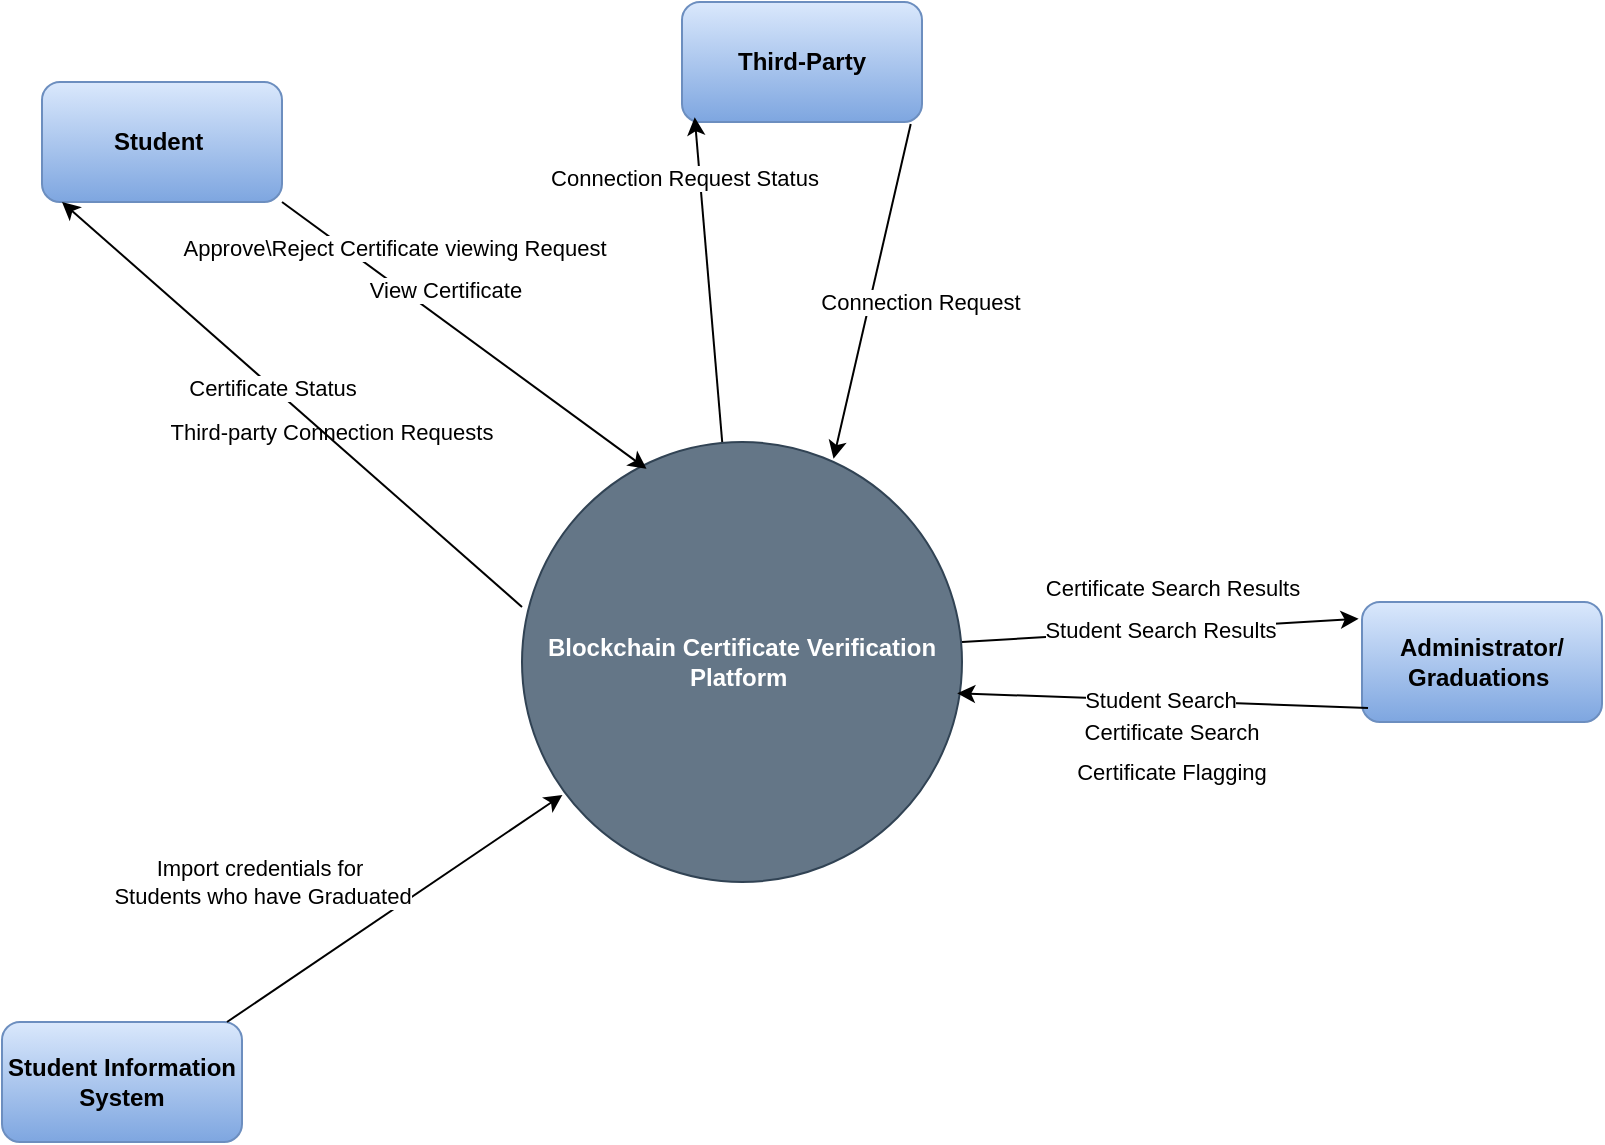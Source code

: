 <mxfile version="24.9.1">
  <diagram name="Page-1" id="Oa7Yo6Q5viyvI4PZw_Jx">
    <mxGraphModel dx="875" dy="464" grid="1" gridSize="10" guides="1" tooltips="1" connect="1" arrows="1" fold="1" page="1" pageScale="1" pageWidth="850" pageHeight="1100" math="0" shadow="0">
      <root>
        <mxCell id="0" />
        <mxCell id="1" parent="0" />
        <mxCell id="lTOfxialVhdVEtE5bD-L-1" value="&lt;b&gt;Blockchain Certificate Verification Platform&amp;nbsp;&lt;/b&gt;" style="ellipse;whiteSpace=wrap;html=1;aspect=fixed;fillColor=#647687;strokeColor=#314354;fontColor=#ffffff;" vertex="1" parent="1">
          <mxGeometry x="360" y="220" width="220" height="220" as="geometry" />
        </mxCell>
        <mxCell id="lTOfxialVhdVEtE5bD-L-2" value="&lt;b&gt;Student&amp;nbsp;&lt;/b&gt;" style="rounded=1;whiteSpace=wrap;html=1;fillColor=#dae8fc;strokeColor=#6c8ebf;gradientColor=#7ea6e0;" vertex="1" parent="1">
          <mxGeometry x="120" y="40" width="120" height="60" as="geometry" />
        </mxCell>
        <mxCell id="lTOfxialVhdVEtE5bD-L-3" value="" style="endArrow=classic;html=1;rounded=0;exitX=1;exitY=1;exitDx=0;exitDy=0;entryX=0.283;entryY=0.061;entryDx=0;entryDy=0;entryPerimeter=0;" edge="1" parent="1" source="lTOfxialVhdVEtE5bD-L-2" target="lTOfxialVhdVEtE5bD-L-1">
          <mxGeometry width="50" height="50" relative="1" as="geometry">
            <mxPoint x="120" y="170" as="sourcePoint" />
            <mxPoint x="170" y="120" as="targetPoint" />
            <Array as="points" />
          </mxGeometry>
        </mxCell>
        <mxCell id="lTOfxialVhdVEtE5bD-L-4" value="View Certificate&amp;nbsp;" style="edgeLabel;html=1;align=center;verticalAlign=middle;resizable=0;points=[];" vertex="1" connectable="0" parent="lTOfxialVhdVEtE5bD-L-3">
          <mxGeometry x="0.316" y="-1" relative="1" as="geometry">
            <mxPoint x="-36" y="-45" as="offset" />
          </mxGeometry>
        </mxCell>
        <mxCell id="lTOfxialVhdVEtE5bD-L-6" value="Approve\Reject Certificate viewing Request" style="edgeLabel;html=1;align=center;verticalAlign=middle;resizable=0;points=[];" vertex="1" connectable="0" parent="1">
          <mxGeometry x="309.998" y="150.003" as="geometry">
            <mxPoint x="-14" y="-27" as="offset" />
          </mxGeometry>
        </mxCell>
        <mxCell id="lTOfxialVhdVEtE5bD-L-8" value="" style="endArrow=classic;html=1;rounded=0;exitX=0;exitY=0.375;exitDx=0;exitDy=0;exitPerimeter=0;" edge="1" parent="1" source="lTOfxialVhdVEtE5bD-L-1">
          <mxGeometry width="50" height="50" relative="1" as="geometry">
            <mxPoint x="80" y="150" as="sourcePoint" />
            <mxPoint x="130" y="100" as="targetPoint" />
          </mxGeometry>
        </mxCell>
        <mxCell id="lTOfxialVhdVEtE5bD-L-10" value="Certificate Status" style="edgeLabel;html=1;align=center;verticalAlign=middle;resizable=0;points=[];" vertex="1" connectable="0" parent="lTOfxialVhdVEtE5bD-L-8">
          <mxGeometry x="0.079" y="1" relative="1" as="geometry">
            <mxPoint y="-1" as="offset" />
          </mxGeometry>
        </mxCell>
        <mxCell id="lTOfxialVhdVEtE5bD-L-11" value="&lt;font style=&quot;font-size: 11px;&quot;&gt;Third-party Connection Requests&lt;/font&gt;" style="text;html=1;align=center;verticalAlign=middle;whiteSpace=wrap;rounded=0;fontStyle=0" vertex="1" parent="1">
          <mxGeometry x="170" y="200" width="190" height="30" as="geometry" />
        </mxCell>
        <mxCell id="lTOfxialVhdVEtE5bD-L-12" value="&lt;b&gt;Third-Party&lt;/b&gt;" style="rounded=1;whiteSpace=wrap;html=1;fillColor=#dae8fc;strokeColor=#6c8ebf;gradientColor=#7ea6e0;" vertex="1" parent="1">
          <mxGeometry x="440" width="120" height="60" as="geometry" />
        </mxCell>
        <mxCell id="lTOfxialVhdVEtE5bD-L-13" value="" style="endArrow=classic;html=1;rounded=0;exitX=0.455;exitY=0;exitDx=0;exitDy=0;exitPerimeter=0;entryX=0.053;entryY=0.961;entryDx=0;entryDy=0;entryPerimeter=0;" edge="1" parent="1" source="lTOfxialVhdVEtE5bD-L-1" target="lTOfxialVhdVEtE5bD-L-12">
          <mxGeometry width="50" height="50" relative="1" as="geometry">
            <mxPoint x="490" y="190" as="sourcePoint" />
            <mxPoint x="570" y="90" as="targetPoint" />
          </mxGeometry>
        </mxCell>
        <mxCell id="lTOfxialVhdVEtE5bD-L-14" value="Connection Request Status" style="edgeLabel;html=1;align=center;verticalAlign=middle;resizable=0;points=[];" vertex="1" connectable="0" parent="lTOfxialVhdVEtE5bD-L-13">
          <mxGeometry x="0.567" y="1" relative="1" as="geometry">
            <mxPoint x="-8" y="-5" as="offset" />
          </mxGeometry>
        </mxCell>
        <mxCell id="lTOfxialVhdVEtE5bD-L-15" value="" style="endArrow=classic;html=1;rounded=0;exitX=0.953;exitY=1.017;exitDx=0;exitDy=0;entryX=0.708;entryY=0.038;entryDx=0;entryDy=0;entryPerimeter=0;exitPerimeter=0;" edge="1" parent="1" source="lTOfxialVhdVEtE5bD-L-12" target="lTOfxialVhdVEtE5bD-L-1">
          <mxGeometry width="50" height="50" relative="1" as="geometry">
            <mxPoint x="520" y="140" as="sourcePoint" />
            <mxPoint x="570" y="90" as="targetPoint" />
          </mxGeometry>
        </mxCell>
        <mxCell id="lTOfxialVhdVEtE5bD-L-16" value="Connection Request" style="edgeLabel;html=1;align=center;verticalAlign=middle;resizable=0;points=[];" vertex="1" connectable="0" parent="lTOfxialVhdVEtE5bD-L-15">
          <mxGeometry x="0.096" y="2" relative="1" as="geometry">
            <mxPoint x="24" y="-3" as="offset" />
          </mxGeometry>
        </mxCell>
        <mxCell id="lTOfxialVhdVEtE5bD-L-17" value="&lt;b&gt;Administrator/&lt;/b&gt;&lt;div&gt;&lt;b&gt;Graduations&amp;nbsp;&lt;/b&gt;&lt;/div&gt;" style="rounded=1;whiteSpace=wrap;html=1;fillColor=#dae8fc;gradientColor=#7ea6e0;strokeColor=#6c8ebf;" vertex="1" parent="1">
          <mxGeometry x="780" y="300" width="120" height="60" as="geometry" />
        </mxCell>
        <mxCell id="lTOfxialVhdVEtE5bD-L-18" value="Student Search Results" style="endArrow=classic;html=1;rounded=0;entryX=-0.014;entryY=0.139;entryDx=0;entryDy=0;entryPerimeter=0;" edge="1" parent="1" target="lTOfxialVhdVEtE5bD-L-17">
          <mxGeometry width="50" height="50" relative="1" as="geometry">
            <mxPoint x="580" y="320" as="sourcePoint" />
            <mxPoint x="630" y="270" as="targetPoint" />
          </mxGeometry>
        </mxCell>
        <mxCell id="lTOfxialVhdVEtE5bD-L-21" value="&lt;font style=&quot;font-size: 11px;&quot;&gt;Certificate Search Results&lt;/font&gt;" style="text;html=1;align=center;verticalAlign=middle;resizable=0;points=[];autosize=1;strokeColor=none;fillColor=none;" vertex="1" parent="1">
          <mxGeometry x="610" y="278" width="150" height="30" as="geometry" />
        </mxCell>
        <mxCell id="lTOfxialVhdVEtE5bD-L-22" value="" style="endArrow=classic;html=1;rounded=0;entryX=0.989;entryY=0.571;entryDx=0;entryDy=0;entryPerimeter=0;exitX=0.025;exitY=0.883;exitDx=0;exitDy=0;exitPerimeter=0;" edge="1" parent="1" source="lTOfxialVhdVEtE5bD-L-17" target="lTOfxialVhdVEtE5bD-L-1">
          <mxGeometry width="50" height="50" relative="1" as="geometry">
            <mxPoint x="670" y="410" as="sourcePoint" />
            <mxPoint x="720" y="360" as="targetPoint" />
          </mxGeometry>
        </mxCell>
        <mxCell id="lTOfxialVhdVEtE5bD-L-23" value="Student Search" style="edgeLabel;html=1;align=center;verticalAlign=middle;resizable=0;points=[];" vertex="1" connectable="0" parent="lTOfxialVhdVEtE5bD-L-22">
          <mxGeometry x="0.011" y="-1" relative="1" as="geometry">
            <mxPoint as="offset" />
          </mxGeometry>
        </mxCell>
        <mxCell id="lTOfxialVhdVEtE5bD-L-24" value="&lt;font style=&quot;font-size: 11px;&quot;&gt;Certificate Search&lt;/font&gt;" style="text;html=1;align=center;verticalAlign=middle;whiteSpace=wrap;rounded=0;" vertex="1" parent="1">
          <mxGeometry x="635" y="350" width="100" height="30" as="geometry" />
        </mxCell>
        <mxCell id="lTOfxialVhdVEtE5bD-L-25" value="&lt;font style=&quot;font-size: 11px;&quot;&gt;Certificate Flagging&lt;/font&gt;" style="text;html=1;align=center;verticalAlign=middle;whiteSpace=wrap;rounded=0;" vertex="1" parent="1">
          <mxGeometry x="625" y="370" width="120" height="30" as="geometry" />
        </mxCell>
        <mxCell id="lTOfxialVhdVEtE5bD-L-28" value="&lt;b&gt;Student Information System&lt;/b&gt;" style="rounded=1;whiteSpace=wrap;html=1;fillColor=#dae8fc;gradientColor=#7ea6e0;strokeColor=#6c8ebf;" vertex="1" parent="1">
          <mxGeometry x="100" y="510" width="120" height="60" as="geometry" />
        </mxCell>
        <mxCell id="lTOfxialVhdVEtE5bD-L-31" value="" style="endArrow=classic;html=1;rounded=0;exitX=0.958;exitY=1.006;exitDx=0;exitDy=0;exitPerimeter=0;entryX=0.092;entryY=0.802;entryDx=0;entryDy=0;entryPerimeter=0;" edge="1" parent="1" target="lTOfxialVhdVEtE5bD-L-1">
          <mxGeometry width="50" height="50" relative="1" as="geometry">
            <mxPoint x="212.5" y="510" as="sourcePoint" />
            <mxPoint x="407.5" y="370" as="targetPoint" />
          </mxGeometry>
        </mxCell>
        <mxCell id="lTOfxialVhdVEtE5bD-L-32" value="Import credentials for&amp;nbsp;&lt;div&gt;Students who have Graduated&lt;/div&gt;" style="edgeLabel;html=1;align=center;verticalAlign=middle;resizable=0;points=[];" vertex="1" connectable="0" parent="lTOfxialVhdVEtE5bD-L-31">
          <mxGeometry x="-0.161" y="2" relative="1" as="geometry">
            <mxPoint x="-52" y="-21" as="offset" />
          </mxGeometry>
        </mxCell>
      </root>
    </mxGraphModel>
  </diagram>
</mxfile>
